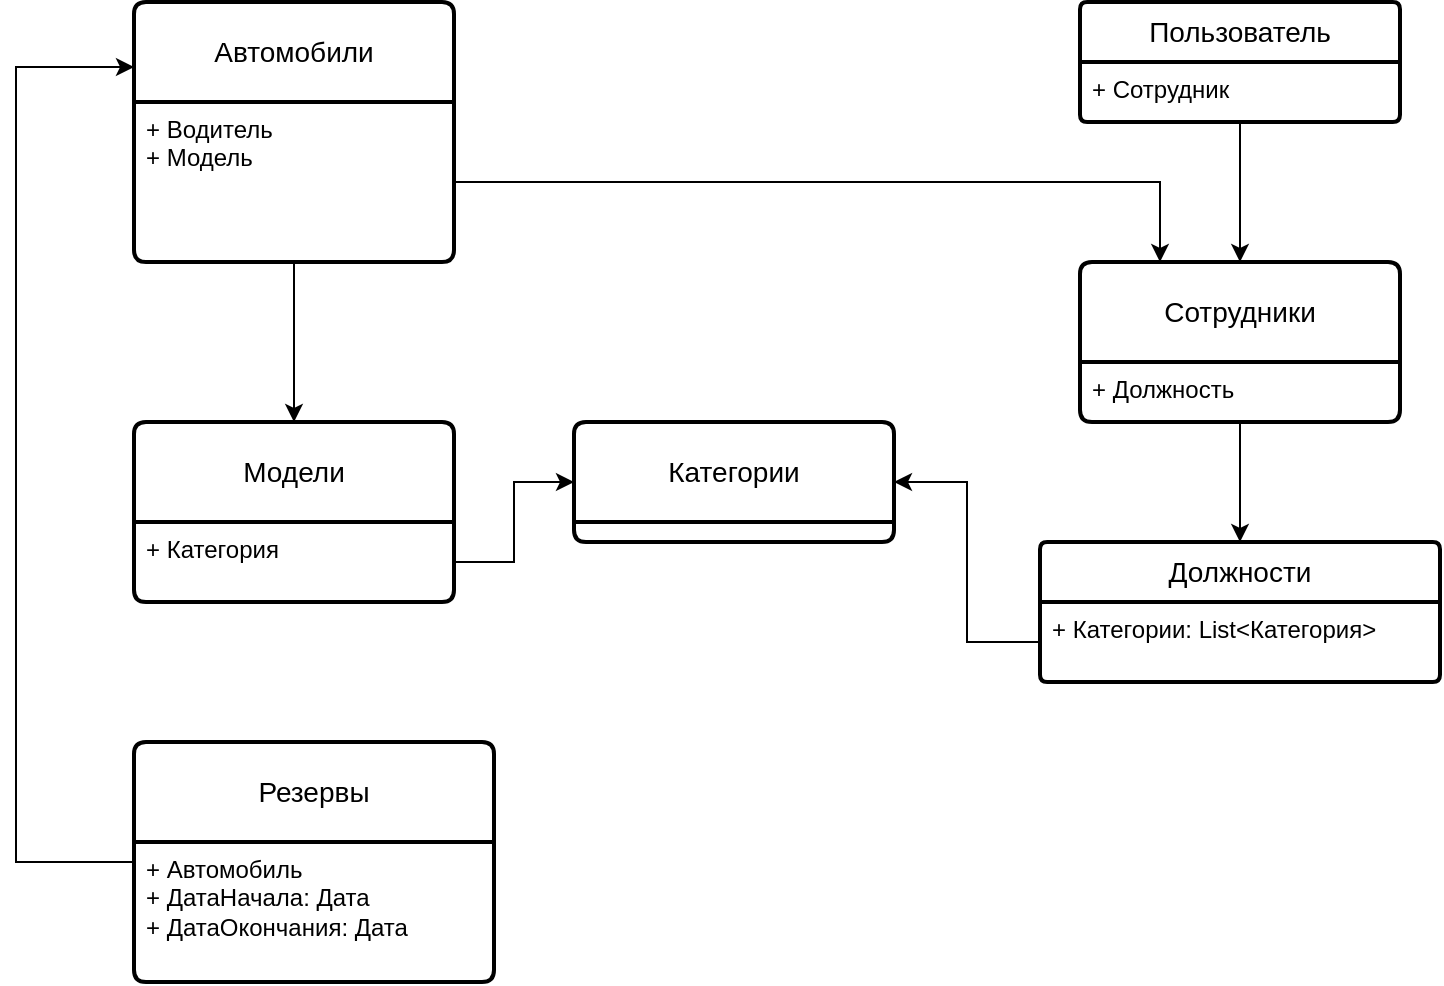 <mxfile version="21.6.7" type="google">
  <diagram name="Страница 1" id="JwDb-HpZKAkXr641Lq2h">
    <mxGraphModel grid="1" page="1" gridSize="10" guides="1" tooltips="1" connect="1" arrows="1" fold="1" pageScale="1" pageWidth="827" pageHeight="1169" math="0" shadow="0">
      <root>
        <mxCell id="0" />
        <mxCell id="1" parent="0" />
        <mxCell id="3DbtrG__3FVHFLgcY3b1-1" value="Автомобили" style="swimlane;childLayout=stackLayout;horizontal=1;startSize=50;horizontalStack=0;rounded=1;fontSize=14;fontStyle=0;strokeWidth=2;resizeParent=0;resizeLast=1;shadow=0;dashed=0;align=center;arcSize=4;whiteSpace=wrap;html=1;" vertex="1" parent="1">
          <mxGeometry x="100" y="40" width="160" height="130" as="geometry" />
        </mxCell>
        <mxCell id="3DbtrG__3FVHFLgcY3b1-2" value="+ Водитель&lt;br&gt;+ Модель" style="align=left;strokeColor=none;fillColor=none;spacingLeft=4;fontSize=12;verticalAlign=top;resizable=0;rotatable=0;part=1;html=1;" vertex="1" parent="3DbtrG__3FVHFLgcY3b1-1">
          <mxGeometry y="50" width="160" height="80" as="geometry" />
        </mxCell>
        <mxCell id="1FQHqB5brUYM4aXq4tG2-50" style="edgeStyle=orthogonalEdgeStyle;rounded=0;orthogonalLoop=1;jettySize=auto;html=1;entryX=0;entryY=0.25;entryDx=0;entryDy=0;" edge="1" parent="1" source="3DbtrG__3FVHFLgcY3b1-6" target="3DbtrG__3FVHFLgcY3b1-1">
          <mxGeometry relative="1" as="geometry">
            <mxPoint x="70" y="70" as="targetPoint" />
            <Array as="points">
              <mxPoint x="41" y="470" />
              <mxPoint x="41" y="73" />
            </Array>
          </mxGeometry>
        </mxCell>
        <mxCell id="3DbtrG__3FVHFLgcY3b1-6" value="Резервы" style="swimlane;childLayout=stackLayout;horizontal=1;startSize=50;horizontalStack=0;rounded=1;fontSize=14;fontStyle=0;strokeWidth=2;resizeParent=0;resizeLast=1;shadow=0;dashed=0;align=center;arcSize=4;whiteSpace=wrap;html=1;" vertex="1" parent="1">
          <mxGeometry x="100" y="410" width="180" height="120" as="geometry" />
        </mxCell>
        <mxCell id="3DbtrG__3FVHFLgcY3b1-7" value="+ Автомобиль&lt;br&gt;+ ДатаНачала: Дата&lt;br&gt;+ ДатаОкончания: Дата" style="align=left;strokeColor=none;fillColor=none;spacingLeft=4;fontSize=12;verticalAlign=top;resizable=0;rotatable=0;part=1;html=1;" vertex="1" parent="3DbtrG__3FVHFLgcY3b1-6">
          <mxGeometry y="50" width="180" height="70" as="geometry" />
        </mxCell>
        <mxCell id="1FQHqB5brUYM4aXq4tG2-18" value="Должности" style="swimlane;childLayout=stackLayout;horizontal=1;startSize=30;horizontalStack=0;rounded=1;fontSize=14;fontStyle=0;strokeWidth=2;resizeParent=0;resizeLast=1;shadow=0;dashed=0;align=center;arcSize=4;whiteSpace=wrap;html=1;" vertex="1" parent="1">
          <mxGeometry x="553" y="310" width="200" height="70" as="geometry" />
        </mxCell>
        <mxCell id="1FQHqB5brUYM4aXq4tG2-19" value="+ Категории: List&amp;lt;Категория&amp;gt;" style="align=left;strokeColor=none;fillColor=none;spacingLeft=4;fontSize=12;verticalAlign=top;resizable=0;rotatable=0;part=1;html=1;" vertex="1" parent="1FQHqB5brUYM4aXq4tG2-18">
          <mxGeometry y="30" width="200" height="40" as="geometry" />
        </mxCell>
        <mxCell id="1FQHqB5brUYM4aXq4tG2-24" value="Пользователь" style="swimlane;childLayout=stackLayout;horizontal=1;startSize=30;horizontalStack=0;rounded=1;fontSize=14;fontStyle=0;strokeWidth=2;resizeParent=0;resizeLast=1;shadow=0;dashed=0;align=center;arcSize=4;whiteSpace=wrap;html=1;" vertex="1" parent="1">
          <mxGeometry x="573" y="40" width="160" height="60" as="geometry" />
        </mxCell>
        <mxCell id="1FQHqB5brUYM4aXq4tG2-25" value="+ Сотрудник" style="align=left;strokeColor=none;fillColor=none;spacingLeft=4;fontSize=12;verticalAlign=top;resizable=0;rotatable=0;part=1;html=1;" vertex="1" parent="1FQHqB5brUYM4aXq4tG2-24">
          <mxGeometry y="30" width="160" height="30" as="geometry" />
        </mxCell>
        <mxCell id="1FQHqB5brUYM4aXq4tG2-28" style="edgeStyle=orthogonalEdgeStyle;rounded=0;orthogonalLoop=1;jettySize=auto;html=1;exitX=0.5;exitY=1;exitDx=0;exitDy=0;" edge="1" parent="1FQHqB5brUYM4aXq4tG2-24" source="1FQHqB5brUYM4aXq4tG2-25" target="1FQHqB5brUYM4aXq4tG2-25">
          <mxGeometry relative="1" as="geometry" />
        </mxCell>
        <mxCell id="1FQHqB5brUYM4aXq4tG2-32" value="Сотрудники" style="swimlane;childLayout=stackLayout;horizontal=1;startSize=50;horizontalStack=0;rounded=1;fontSize=14;fontStyle=0;strokeWidth=2;resizeParent=0;resizeLast=1;shadow=0;dashed=0;align=center;arcSize=4;whiteSpace=wrap;html=1;" vertex="1" parent="1">
          <mxGeometry x="573" y="170" width="160" height="80" as="geometry" />
        </mxCell>
        <mxCell id="1FQHqB5brUYM4aXq4tG2-33" value="+ Должность" style="align=left;strokeColor=none;fillColor=none;spacingLeft=4;fontSize=12;verticalAlign=top;resizable=0;rotatable=0;part=1;html=1;" vertex="1" parent="1FQHqB5brUYM4aXq4tG2-32">
          <mxGeometry y="50" width="160" height="30" as="geometry" />
        </mxCell>
        <mxCell id="1FQHqB5brUYM4aXq4tG2-37" value="Модели" style="swimlane;childLayout=stackLayout;horizontal=1;startSize=50;horizontalStack=0;rounded=1;fontSize=14;fontStyle=0;strokeWidth=2;resizeParent=0;resizeLast=1;shadow=0;dashed=0;align=center;arcSize=4;whiteSpace=wrap;html=1;" vertex="1" parent="1">
          <mxGeometry x="100" y="250" width="160" height="90" as="geometry" />
        </mxCell>
        <mxCell id="1FQHqB5brUYM4aXq4tG2-38" value="+ Категория" style="align=left;strokeColor=none;fillColor=none;spacingLeft=4;fontSize=12;verticalAlign=top;resizable=0;rotatable=0;part=1;html=1;" vertex="1" parent="1FQHqB5brUYM4aXq4tG2-37">
          <mxGeometry y="50" width="160" height="40" as="geometry" />
        </mxCell>
        <mxCell id="1FQHqB5brUYM4aXq4tG2-44" style="edgeStyle=orthogonalEdgeStyle;rounded=0;orthogonalLoop=1;jettySize=auto;html=1;entryX=0.5;entryY=0;entryDx=0;entryDy=0;" edge="1" parent="1" source="1FQHqB5brUYM4aXq4tG2-25" target="1FQHqB5brUYM4aXq4tG2-32">
          <mxGeometry relative="1" as="geometry" />
        </mxCell>
        <mxCell id="1FQHqB5brUYM4aXq4tG2-45" style="edgeStyle=orthogonalEdgeStyle;rounded=0;orthogonalLoop=1;jettySize=auto;html=1;entryX=0.25;entryY=0;entryDx=0;entryDy=0;" edge="1" parent="1" source="3DbtrG__3FVHFLgcY3b1-2" target="1FQHqB5brUYM4aXq4tG2-32">
          <mxGeometry relative="1" as="geometry" />
        </mxCell>
        <mxCell id="1FQHqB5brUYM4aXq4tG2-51" style="edgeStyle=orthogonalEdgeStyle;rounded=0;orthogonalLoop=1;jettySize=auto;html=1;entryX=0.5;entryY=0;entryDx=0;entryDy=0;" edge="1" parent="1" source="3DbtrG__3FVHFLgcY3b1-2" target="1FQHqB5brUYM4aXq4tG2-37">
          <mxGeometry relative="1" as="geometry" />
        </mxCell>
        <mxCell id="yGQNIalhtGGtitEhzomI-1" value="Категории" style="swimlane;childLayout=stackLayout;horizontal=1;startSize=50;horizontalStack=0;rounded=1;fontSize=14;fontStyle=0;strokeWidth=2;resizeParent=0;resizeLast=1;shadow=0;dashed=0;align=center;arcSize=4;whiteSpace=wrap;html=1;" vertex="1" parent="1">
          <mxGeometry x="320" y="250" width="160" height="60" as="geometry" />
        </mxCell>
        <mxCell id="yGQNIalhtGGtitEhzomI-3" style="edgeStyle=orthogonalEdgeStyle;rounded=0;orthogonalLoop=1;jettySize=auto;html=1;entryX=0;entryY=0.5;entryDx=0;entryDy=0;" edge="1" parent="1" source="1FQHqB5brUYM4aXq4tG2-38" target="yGQNIalhtGGtitEhzomI-1">
          <mxGeometry relative="1" as="geometry" />
        </mxCell>
        <mxCell id="yGQNIalhtGGtitEhzomI-4" style="edgeStyle=orthogonalEdgeStyle;rounded=0;orthogonalLoop=1;jettySize=auto;html=1;entryX=1;entryY=0.5;entryDx=0;entryDy=0;" edge="1" parent="1" source="1FQHqB5brUYM4aXq4tG2-19" target="yGQNIalhtGGtitEhzomI-1">
          <mxGeometry relative="1" as="geometry" />
        </mxCell>
        <mxCell id="yGQNIalhtGGtitEhzomI-5" style="edgeStyle=orthogonalEdgeStyle;rounded=0;orthogonalLoop=1;jettySize=auto;html=1;entryX=0.5;entryY=0;entryDx=0;entryDy=0;" edge="1" parent="1" source="1FQHqB5brUYM4aXq4tG2-33" target="1FQHqB5brUYM4aXq4tG2-18">
          <mxGeometry relative="1" as="geometry" />
        </mxCell>
      </root>
    </mxGraphModel>
  </diagram>
</mxfile>

